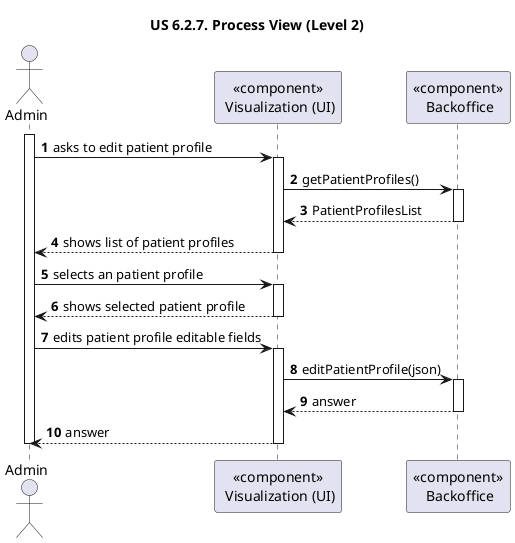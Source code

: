 @startuml
'https://plantuml.com/sequence-diagram

title "US 6.2.7. Process View (Level 2)"

autonumber
actor Admin as ADM
participant "<<component>>\n Visualization (UI)" as UI
participant "<<component>>\n Backoffice" as BACK

activate ADM
ADM-> UI : asks to edit patient profile
activate UI

UI -> BACK : getPatientProfiles()
activate BACK

BACK --> UI : PatientProfilesList
deactivate BACK


ADM <-- UI : shows list of patient profiles
deactivate UI


ADM-> UI : selects an patient profile
activate UI

ADM <-- UI : shows selected patient profile
deactivate UI


ADM -> UI : edits patient profile editable fields
activate UI

UI -> BACK : editPatientProfile(json)
activate BACK

BACK --> UI : answer
deactivate BACK

ADM <-- UI : answer
deactivate UI
deactivate ADM

@enduml